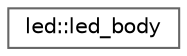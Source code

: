digraph "类继承关系图"
{
 // LATEX_PDF_SIZE
  bgcolor="transparent";
  edge [fontname=Helvetica,fontsize=10,labelfontname=Helvetica,labelfontsize=10];
  node [fontname=Helvetica,fontsize=10,shape=box,height=0.2,width=0.4];
  rankdir="LR";
  Node0 [id="Node000000",label="led::led_body",height=0.2,width=0.4,color="grey40", fillcolor="white", style="filled",URL="$classled_1_1led__body.html",tooltip=" "];
}

